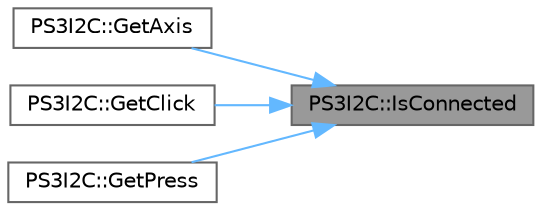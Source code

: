 digraph "PS3I2C::IsConnected"
{
 // LATEX_PDF_SIZE
  bgcolor="transparent";
  edge [fontname=Helvetica,fontsize=10,labelfontname=Helvetica,labelfontsize=10];
  node [fontname=Helvetica,fontsize=10,shape=box,height=0.2,width=0.4];
  rankdir="RL";
  Node1 [id="Node000001",label="PS3I2C::IsConnected",height=0.2,width=0.4,color="gray40", fillcolor="grey60", style="filled", fontcolor="black",tooltip=" "];
  Node1 -> Node2 [id="edge1_Node000001_Node000002",dir="back",color="steelblue1",style="solid",tooltip=" "];
  Node2 [id="Node000002",label="PS3I2C::GetAxis",height=0.2,width=0.4,color="grey40", fillcolor="white", style="filled",URL="$class_p_s3_i2_c.html#ae97e41296410563762f41cad43cb087b",tooltip=" "];
  Node1 -> Node3 [id="edge2_Node000001_Node000003",dir="back",color="steelblue1",style="solid",tooltip=" "];
  Node3 [id="Node000003",label="PS3I2C::GetClick",height=0.2,width=0.4,color="grey40", fillcolor="white", style="filled",URL="$class_p_s3_i2_c.html#af5fd11c375f0d3a6522aa28be9b117b1",tooltip=" "];
  Node1 -> Node4 [id="edge3_Node000001_Node000004",dir="back",color="steelblue1",style="solid",tooltip=" "];
  Node4 [id="Node000004",label="PS3I2C::GetPress",height=0.2,width=0.4,color="grey40", fillcolor="white", style="filled",URL="$class_p_s3_i2_c.html#a075a3ced46f076dc07a2f241a128dd60",tooltip=" "];
}
